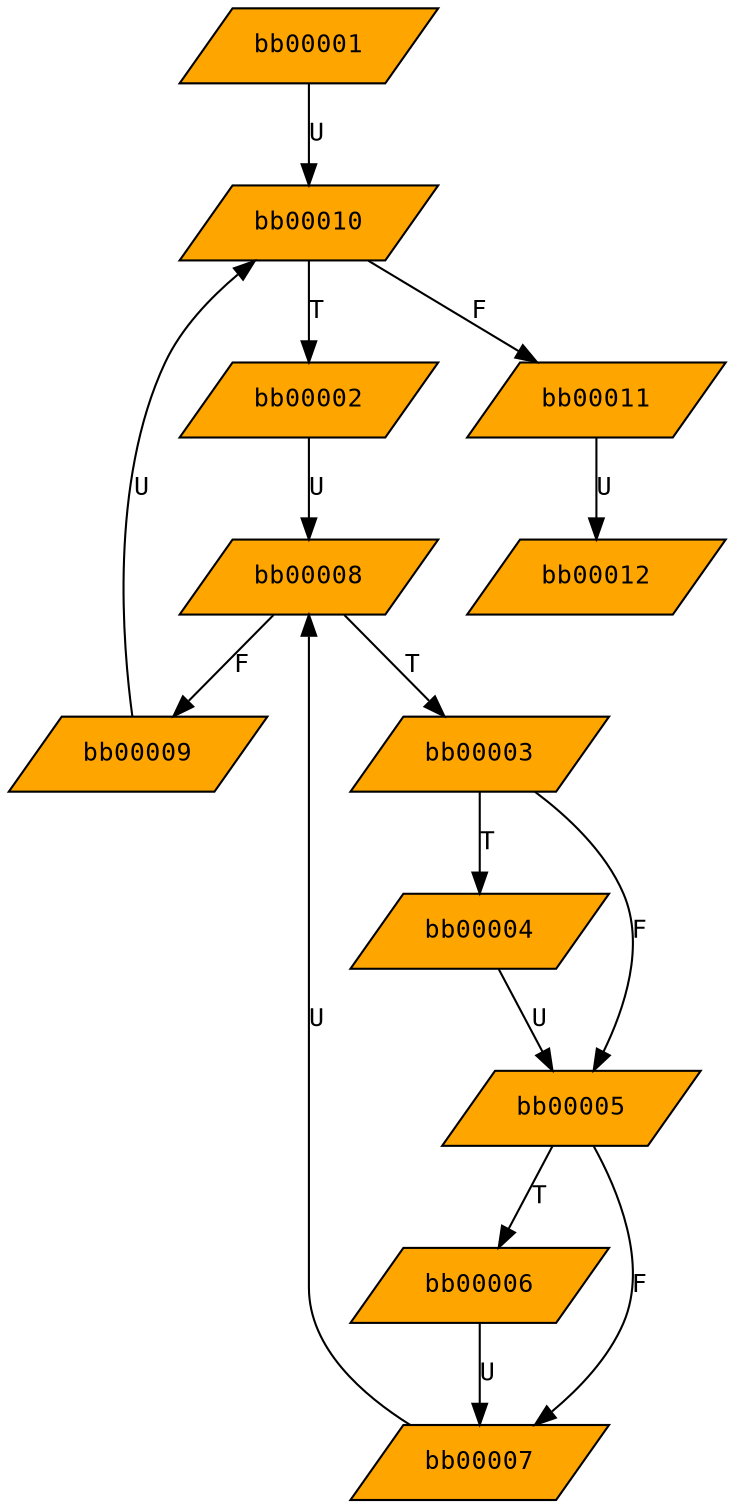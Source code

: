 digraph mandel_cfg
{
  graph [rankdir="TB", nodesep = "0.175"];
  node [fontname="Courier", fontsize="12", style="filled"];
  edge [fontname="Courier", fontsize="12"];

  bb00001  [label="bb00001", ntype="node", argix="-1", dataspec="na", bb="1", shape="parallelogram", fillcolor="orange"];
  bb00002  [label="bb00002", ntype="node", argix="-1", dataspec="na", bb="2", shape="parallelogram", fillcolor="orange"];
  bb00003  [label="bb00003", ntype="node", argix="-1", dataspec="na", bb="3", shape="parallelogram", fillcolor="orange"];
  bb00004  [label="bb00004", ntype="node", argix="-1", dataspec="na", bb="4", shape="parallelogram", fillcolor="orange"];
  bb00005  [label="bb00005", ntype="node", argix="-1", dataspec="na", bb="5", shape="parallelogram", fillcolor="orange"];
  bb00006  [label="bb00006", ntype="node", argix="-1", dataspec="na", bb="6", shape="parallelogram", fillcolor="orange"];
  bb00007  [label="bb00007", ntype="node", argix="-1", dataspec="na", bb="7", shape="parallelogram", fillcolor="orange"];
  bb00008  [label="bb00008", ntype="node", argix="-1", dataspec="na", bb="8", shape="parallelogram", fillcolor="orange"];
  bb00009  [label="bb00009", ntype="node", argix="-1", dataspec="na", bb="9", shape="parallelogram", fillcolor="orange"];
  bb00010  [label="bb00010", ntype="node", argix="-1", dataspec="na", bb="10", shape="parallelogram", fillcolor="orange"];
  bb00011  [label="bb00011", ntype="node", argix="-1", dataspec="na", bb="11", shape="parallelogram", fillcolor="orange"];
  bb00012  [label="bb00012", ntype="node", argix="-1", dataspec="na", bb="12", shape="parallelogram", fillcolor="orange"];

  bb00001 -> bb00010  [label="U", etype="U", order="0", argix="-1", dataspec="u1"];
  bb00002 -> bb00008  [label="U", etype="U", order="0", argix="-1", dataspec="u1"];
  bb00003 -> bb00004  [label="T", etype="T", order="0", argix="-1", dataspec="u1"];
  bb00003 -> bb00005  [label="F", etype="F", order="0", argix="-1", dataspec="u1"];
  bb00004 -> bb00005  [label="U", etype="U", order="0", argix="-1", dataspec="u1"];
  bb00005 -> bb00006  [label="T", etype="T", order="0", argix="-1", dataspec="u1"];
  bb00005 -> bb00007  [label="F", etype="F", order="0", argix="-1", dataspec="u1"];
  bb00006 -> bb00007  [label="U", etype="U", order="0", argix="-1", dataspec="u1"];
  bb00007 -> bb00008  [label="U", etype="U", order="0", argix="-1", dataspec="u1"];
  bb00008 -> bb00003  [label="T", etype="T", order="0", argix="-1", dataspec="u1"];
  bb00008 -> bb00009  [label="F", etype="F", order="0", argix="-1", dataspec="u1"];
  bb00009 -> bb00010  [label="U", etype="U", order="0", argix="-1", dataspec="u1"];
  bb00010 -> bb00002  [label="T", etype="T", order="0", argix="-1", dataspec="u1"];
  bb00010 -> bb00011  [label="F", etype="F", order="0", argix="-1", dataspec="u1"];
  bb00011 -> bb00012  [label="U", etype="U", order="0", argix="-1", dataspec="u1"];

}
